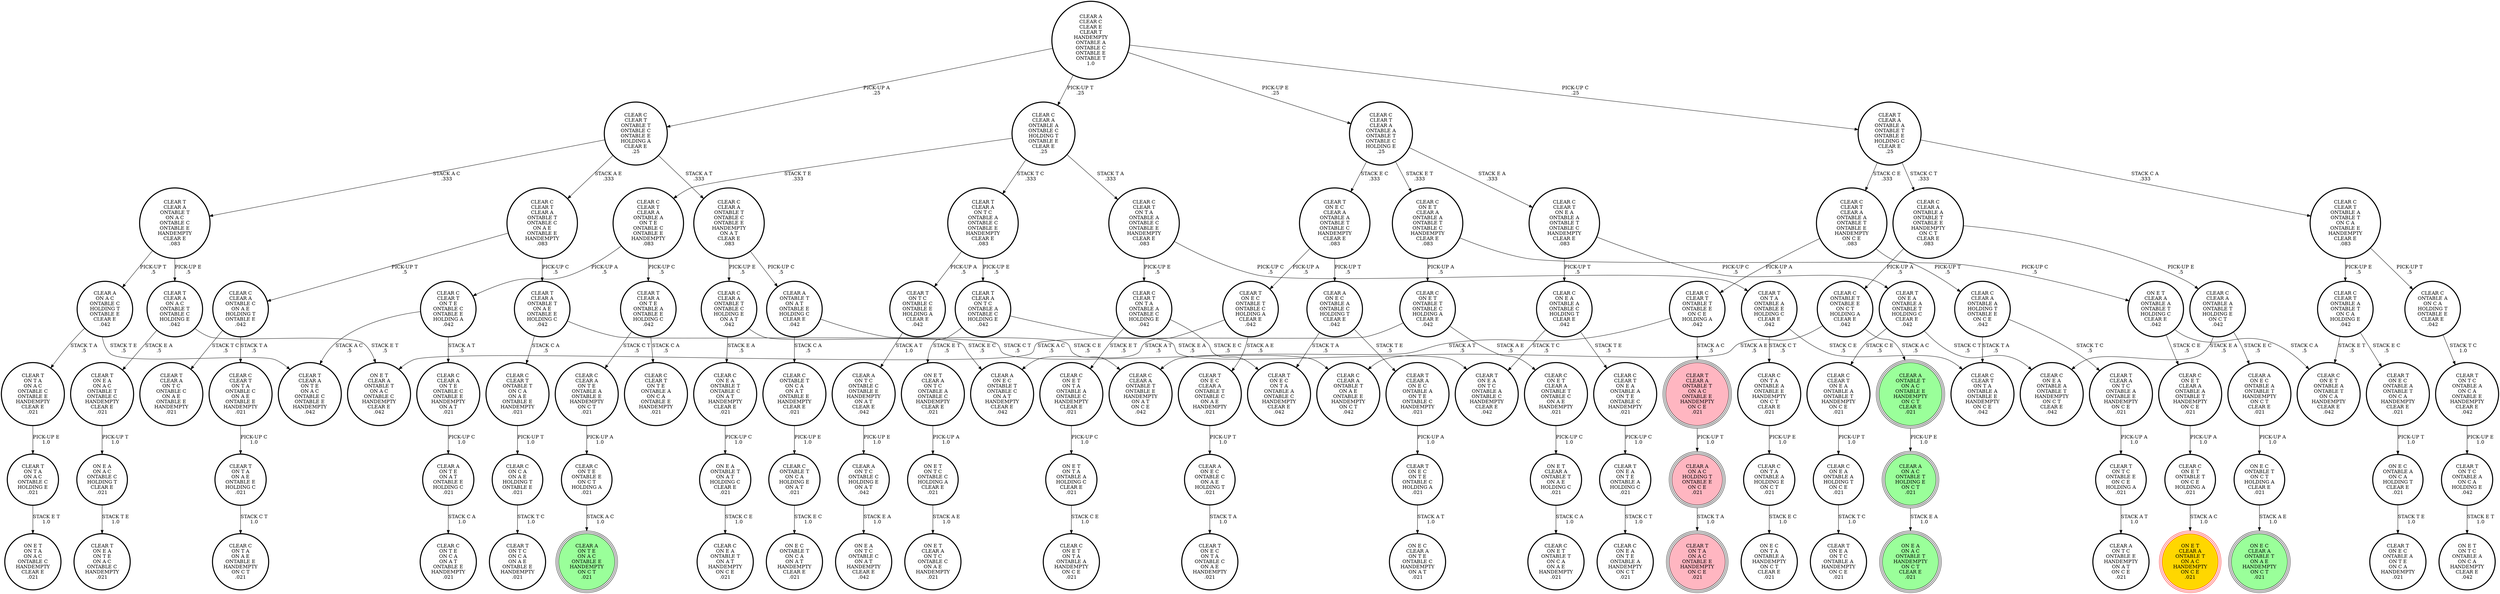 digraph {
"CLEAR C\nCLEAR A\nON T E\nONTABLE C\nONTABLE E\nHANDEMPTY\nON A T\n.021\n" -> "CLEAR A\nON T E\nON A T\nONTABLE E\nHOLDING C\n.021\n"[label="PICK-UP C\n1.0\n"];
"CLEAR C\nCLEAR A\nONTABLE A\nHOLDING T\nONTABLE E\nON C E\n.042\n" -> "CLEAR T\nCLEAR A\nON T C\nONTABLE A\nONTABLE E\nHANDEMPTY\nON C E\n.021\n"[label="STACK T C\n.5\n"];
"CLEAR C\nCLEAR A\nONTABLE A\nHOLDING T\nONTABLE E\nON C E\n.042\n" -> "CLEAR C\nCLEAR T\nON T A\nONTABLE A\nONTABLE E\nHANDEMPTY\nON C E\n.042\n"[label="STACK T A\n.5\n"];
"CLEAR T\nON E A\nON A C\nONTABLE T\nONTABLE C\nHANDEMPTY\nCLEAR E\n.021\n" -> "ON E A\nON A C\nONTABLE C\nHOLDING T\nCLEAR E\n.021\n"[label="PICK-UP T\n1.0\n"];
"CLEAR C\nON T A\nONTABLE A\nHOLDING E\nON C T\n.021\n" -> "ON E C\nON T A\nONTABLE A\nHANDEMPTY\nON C T\nCLEAR E\n.021\n"[label="STACK E C\n1.0\n"];
"CLEAR T\nON T C\nONTABLE E\nON C E\nHOLDING A\n.021\n" -> "CLEAR A\nON T C\nONTABLE E\nHANDEMPTY\nON A T\nON C E\n.021\n"[label="STACK A T\n1.0\n"];
"CLEAR C\nON E T\nCLEAR A\nONTABLE T\nONTABLE C\nON A E\nHANDEMPTY\n.021\n" -> "ON E T\nCLEAR A\nONTABLE T\nON A E\nHOLDING C\n.021\n"[label="PICK-UP C\n1.0\n"];
"CLEAR T\nON E C\nON T E\nONTABLE C\nHOLDING A\n.021\n" -> "ON E C\nCLEAR A\nON T E\nONTABLE C\nHANDEMPTY\nON A T\n.021\n"[label="STACK A T\n1.0\n"];
"CLEAR C\nCLEAR T\nONTABLE A\nONTABLE T\nON C A\nONTABLE E\nHANDEMPTY\nCLEAR E\n.083\n" -> "CLEAR C\nONTABLE A\nON C A\nHOLDING T\nONTABLE E\nCLEAR E\n.042\n"[label="PICK-UP T\n.5\n"];
"CLEAR C\nCLEAR T\nONTABLE A\nONTABLE T\nON C A\nONTABLE E\nHANDEMPTY\nCLEAR E\n.083\n" -> "CLEAR C\nCLEAR T\nONTABLE A\nONTABLE T\nON C A\nHOLDING E\n.042\n"[label="PICK-UP E\n.5\n"];
"CLEAR C\nCLEAR T\nONTABLE T\nONTABLE C\nONTABLE E\nHOLDING A\nCLEAR E\n.25\n" -> "CLEAR T\nCLEAR A\nONTABLE T\nON A C\nONTABLE C\nONTABLE E\nHANDEMPTY\nCLEAR E\n.083\n"[label="STACK A C\n.333\n"];
"CLEAR C\nCLEAR T\nONTABLE T\nONTABLE C\nONTABLE E\nHOLDING A\nCLEAR E\n.25\n" -> "CLEAR C\nCLEAR A\nONTABLE T\nONTABLE C\nONTABLE E\nHANDEMPTY\nON A T\nCLEAR E\n.083\n"[label="STACK A T\n.333\n"];
"CLEAR C\nCLEAR T\nONTABLE T\nONTABLE C\nONTABLE E\nHOLDING A\nCLEAR E\n.25\n" -> "CLEAR C\nCLEAR T\nCLEAR A\nONTABLE T\nONTABLE C\nON A E\nONTABLE E\nHANDEMPTY\n.083\n"[label="STACK A E\n.333\n"];
"CLEAR T\nON T A\nONTABLE A\nONTABLE E\nHOLDING C\nCLEAR E\n.042\n" -> "CLEAR C\nCLEAR T\nON T A\nONTABLE A\nONTABLE E\nHANDEMPTY\nON C E\n.042\n"[label="STACK C E\n.5\n"];
"CLEAR T\nON T A\nONTABLE A\nONTABLE E\nHOLDING C\nCLEAR E\n.042\n" -> "CLEAR C\nON T A\nONTABLE A\nONTABLE E\nHANDEMPTY\nON C T\nCLEAR E\n.021\n"[label="STACK C T\n.5\n"];
"CLEAR T\nON T C\nONTABLE A\nON C A\nONTABLE E\nHANDEMPTY\nCLEAR E\n.042\n" -> "CLEAR T\nON T C\nONTABLE A\nON C A\nHOLDING E\n.042\n"[label="PICK-UP E\n1.0\n"];
"CLEAR A\nON T C\nONTABLE C\nHOLDING E\nON A T\n.042\n" -> "ON E A\nON T C\nONTABLE C\nON A T\nHANDEMPTY\nCLEAR E\n.042\n"[label="STACK E A\n1.0\n"];
"CLEAR T\nCLEAR A\nON T C\nONTABLE A\nONTABLE E\nHANDEMPTY\nON C E\n.021\n" -> "CLEAR T\nON T C\nONTABLE E\nON C E\nHOLDING A\n.021\n"[label="PICK-UP A\n1.0\n"];
"CLEAR A\nON E C\nONTABLE C\nON A E\nHOLDING T\n.021\n" -> "CLEAR T\nON E C\nON T A\nONTABLE C\nON A E\nHANDEMPTY\n.021\n"[label="STACK T A\n1.0\n"];
"CLEAR T\nON T C\nONTABLE A\nON C A\nHOLDING E\n.042\n" -> "ON E T\nON T C\nONTABLE A\nON C A\nHANDEMPTY\nCLEAR E\n.042\n"[label="STACK E T\n1.0\n"];
"CLEAR T\nON E A\nON T E\nONTABLE A\nHOLDING C\n.021\n" -> "CLEAR C\nON E A\nON T E\nONTABLE A\nHANDEMPTY\nON C T\n.021\n"[label="STACK C T\n1.0\n"];
"CLEAR T\nCLEAR A\nONTABLE T\nON A C\nONTABLE E\nHANDEMPTY\nON C E\n.021\n" -> "CLEAR A\nON A C\nHOLDING T\nONTABLE E\nON C E\n.021\n"[label="PICK-UP T\n1.0\n"];
"CLEAR A\nCLEAR C\nCLEAR E\nCLEAR T\nHANDEMPTY\nONTABLE A\nONTABLE C\nONTABLE E\nONTABLE T\n1.0\n" -> "CLEAR C\nCLEAR A\nONTABLE A\nONTABLE C\nHOLDING T\nONTABLE E\nCLEAR E\n.25\n"[label="PICK-UP T\n.25\n"];
"CLEAR A\nCLEAR C\nCLEAR E\nCLEAR T\nHANDEMPTY\nONTABLE A\nONTABLE C\nONTABLE E\nONTABLE T\n1.0\n" -> "CLEAR T\nCLEAR A\nONTABLE A\nONTABLE T\nONTABLE E\nHOLDING C\nCLEAR E\n.25\n"[label="PICK-UP C\n.25\n"];
"CLEAR A\nCLEAR C\nCLEAR E\nCLEAR T\nHANDEMPTY\nONTABLE A\nONTABLE C\nONTABLE E\nONTABLE T\n1.0\n" -> "CLEAR C\nCLEAR T\nONTABLE T\nONTABLE C\nONTABLE E\nHOLDING A\nCLEAR E\n.25\n"[label="PICK-UP A\n.25\n"];
"CLEAR A\nCLEAR C\nCLEAR E\nCLEAR T\nHANDEMPTY\nONTABLE A\nONTABLE C\nONTABLE E\nONTABLE T\n1.0\n" -> "CLEAR C\nCLEAR T\nCLEAR A\nONTABLE A\nONTABLE T\nONTABLE C\nHOLDING E\n.25\n"[label="PICK-UP E\n.25\n"];
"CLEAR T\nON T A\nON A C\nONTABLE C\nONTABLE E\nHANDEMPTY\nCLEAR E\n.021\n" -> "CLEAR T\nON T A\nON A C\nONTABLE C\nHOLDING E\n.021\n"[label="PICK-UP E\n1.0\n"];
"CLEAR C\nONTABLE A\nON C A\nHOLDING T\nONTABLE E\nCLEAR E\n.042\n" -> "CLEAR T\nON T C\nONTABLE A\nON C A\nONTABLE E\nHANDEMPTY\nCLEAR E\n.042\n"[label="STACK T C\n1.0\n"];
"CLEAR T\nCLEAR A\nONTABLE T\nON A C\nONTABLE C\nONTABLE E\nHANDEMPTY\nCLEAR E\n.083\n" -> "CLEAR A\nON A C\nONTABLE C\nHOLDING T\nONTABLE E\nCLEAR E\n.042\n"[label="PICK-UP T\n.5\n"];
"CLEAR T\nCLEAR A\nONTABLE T\nON A C\nONTABLE C\nONTABLE E\nHANDEMPTY\nCLEAR E\n.083\n" -> "CLEAR T\nCLEAR A\nON A C\nONTABLE T\nONTABLE C\nHOLDING E\n.042\n"[label="PICK-UP E\n.5\n"];
"ON E T\nCLEAR A\nON T C\nONTABLE A\nONTABLE C\nHANDEMPTY\nCLEAR E\n.021\n" -> "ON E T\nON T C\nONTABLE C\nHOLDING A\nCLEAR E\n.021\n"[label="PICK-UP A\n1.0\n"];
"CLEAR C\nON E A\nONTABLE A\nONTABLE C\nHOLDING T\nCLEAR E\n.042\n" -> "CLEAR T\nON E A\nON T C\nONTABLE A\nONTABLE C\nHANDEMPTY\nCLEAR E\n.042\n"[label="STACK T C\n.5\n"];
"CLEAR C\nON E A\nONTABLE A\nONTABLE C\nHOLDING T\nCLEAR E\n.042\n" -> "CLEAR C\nCLEAR T\nON E A\nONTABLE A\nON T E\nONTABLE C\nHANDEMPTY\n.021\n"[label="STACK T E\n.5\n"];
"CLEAR T\nCLEAR A\nON T C\nONTABLE A\nONTABLE C\nONTABLE E\nHANDEMPTY\nCLEAR E\n.083\n" -> "CLEAR T\nON T C\nONTABLE C\nONTABLE E\nHOLDING A\nCLEAR E\n.042\n"[label="PICK-UP A\n.5\n"];
"CLEAR T\nCLEAR A\nON T C\nONTABLE A\nONTABLE C\nONTABLE E\nHANDEMPTY\nCLEAR E\n.083\n" -> "CLEAR T\nCLEAR A\nON T C\nONTABLE A\nONTABLE C\nHOLDING E\n.042\n"[label="PICK-UP E\n.5\n"];
"CLEAR A\nONTABLE T\nON A C\nONTABLE E\nHANDEMPTY\nON C T\nCLEAR E\n.021\n" -> "CLEAR A\nON A C\nONTABLE T\nHOLDING E\nON C T\n.021\n"[label="PICK-UP E\n1.0\n"];
"CLEAR T\nON T A\nON A E\nONTABLE E\nHOLDING C\n.021\n" -> "CLEAR C\nON T A\nON A E\nONTABLE E\nHANDEMPTY\nON C T\n.021\n"[label="STACK C T\n1.0\n"];
"CLEAR T\nON T A\nON A C\nONTABLE C\nHOLDING E\n.021\n" -> "ON E T\nON T A\nON A C\nONTABLE C\nHANDEMPTY\nCLEAR E\n.021\n"[label="STACK E T\n1.0\n"];
"CLEAR T\nON E C\nONTABLE T\nONTABLE C\nHOLDING A\nCLEAR E\n.042\n" -> "CLEAR A\nON E C\nONTABLE T\nONTABLE C\nON A T\nHANDEMPTY\nCLEAR E\n.042\n"[label="STACK A T\n.5\n"];
"CLEAR T\nON E C\nONTABLE T\nONTABLE C\nHOLDING A\nCLEAR E\n.042\n" -> "CLEAR T\nON E C\nCLEAR A\nONTABLE T\nONTABLE C\nON A E\nHANDEMPTY\n.021\n"[label="STACK A E\n.5\n"];
"CLEAR T\nCLEAR A\nON T C\nONTABLE A\nONTABLE C\nHOLDING E\n.042\n" -> "ON E T\nCLEAR A\nON T C\nONTABLE A\nONTABLE C\nHANDEMPTY\nCLEAR E\n.021\n"[label="STACK E T\n.5\n"];
"CLEAR T\nCLEAR A\nON T C\nONTABLE A\nONTABLE C\nHOLDING E\n.042\n" -> "CLEAR T\nON E A\nON T C\nONTABLE A\nONTABLE C\nHANDEMPTY\nCLEAR E\n.042\n"[label="STACK E A\n.5\n"];
"CLEAR C\nON E T\nONTABLE T\nONTABLE C\nHOLDING A\nCLEAR E\n.042\n" -> "ON E T\nCLEAR A\nONTABLE T\nON A C\nONTABLE C\nHANDEMPTY\nCLEAR E\n.042\n"[label="STACK A C\n.5\n"];
"CLEAR C\nON E T\nONTABLE T\nONTABLE C\nHOLDING A\nCLEAR E\n.042\n" -> "CLEAR C\nON E T\nCLEAR A\nONTABLE T\nONTABLE C\nON A E\nHANDEMPTY\n.021\n"[label="STACK A E\n.5\n"];
"CLEAR A\nON T C\nONTABLE C\nONTABLE E\nHANDEMPTY\nON A T\nCLEAR E\n.042\n" -> "CLEAR A\nON T C\nONTABLE C\nHOLDING E\nON A T\n.042\n"[label="PICK-UP E\n1.0\n"];
"CLEAR C\nCLEAR T\nONTABLE T\nONTABLE E\nON C E\nHOLDING A\n.042\n" -> "CLEAR C\nCLEAR A\nONTABLE T\nONTABLE E\nHANDEMPTY\nON A T\nON C E\n.042\n"[label="STACK A T\n.5\n"];
"CLEAR C\nCLEAR T\nONTABLE T\nONTABLE E\nON C E\nHOLDING A\n.042\n" -> "CLEAR T\nCLEAR A\nONTABLE T\nON A C\nONTABLE E\nHANDEMPTY\nON C E\n.021\n"[label="STACK A C\n.5\n"];
"CLEAR A\nON A C\nONTABLE C\nHOLDING T\nONTABLE E\nCLEAR E\n.042\n" -> "CLEAR T\nON T A\nON A C\nONTABLE C\nONTABLE E\nHANDEMPTY\nCLEAR E\n.021\n"[label="STACK T A\n.5\n"];
"CLEAR A\nON A C\nONTABLE C\nHOLDING T\nONTABLE E\nCLEAR E\n.042\n" -> "CLEAR T\nCLEAR A\nON T E\nON A C\nONTABLE C\nONTABLE E\nHANDEMPTY\n.042\n"[label="STACK T E\n.5\n"];
"CLEAR C\nCLEAR T\nON T A\nONTABLE A\nONTABLE C\nONTABLE E\nHANDEMPTY\nCLEAR E\n.083\n" -> "CLEAR T\nON T A\nONTABLE A\nONTABLE E\nHOLDING C\nCLEAR E\n.042\n"[label="PICK-UP C\n.5\n"];
"CLEAR C\nCLEAR T\nON T A\nONTABLE A\nONTABLE C\nONTABLE E\nHANDEMPTY\nCLEAR E\n.083\n" -> "CLEAR C\nCLEAR T\nON T A\nONTABLE A\nONTABLE C\nHOLDING E\n.042\n"[label="PICK-UP E\n.5\n"];
"CLEAR C\nCLEAR A\nONTABLE A\nONTABLE T\nONTABLE E\nHANDEMPTY\nON C T\nCLEAR E\n.083\n" -> "CLEAR C\nONTABLE T\nONTABLE E\nON C T\nHOLDING A\nCLEAR E\n.042\n"[label="PICK-UP A\n.5\n"];
"CLEAR C\nCLEAR A\nONTABLE A\nONTABLE T\nONTABLE E\nHANDEMPTY\nON C T\nCLEAR E\n.083\n" -> "CLEAR C\nCLEAR A\nONTABLE A\nONTABLE T\nHOLDING E\nON C T\n.042\n"[label="PICK-UP E\n.5\n"];
"CLEAR T\nON E C\nCLEAR A\nONTABLE T\nONTABLE C\nON A E\nHANDEMPTY\n.021\n" -> "CLEAR A\nON E C\nONTABLE C\nON A E\nHOLDING T\n.021\n"[label="PICK-UP T\n1.0\n"];
"CLEAR T\nON E C\nCLEAR A\nONTABLE A\nONTABLE T\nONTABLE C\nHANDEMPTY\nCLEAR E\n.083\n" -> "CLEAR T\nON E C\nONTABLE T\nONTABLE C\nHOLDING A\nCLEAR E\n.042\n"[label="PICK-UP A\n.5\n"];
"CLEAR T\nON E C\nCLEAR A\nONTABLE A\nONTABLE T\nONTABLE C\nHANDEMPTY\nCLEAR E\n.083\n" -> "CLEAR A\nON E C\nONTABLE A\nONTABLE C\nHOLDING T\nCLEAR E\n.042\n"[label="PICK-UP T\n.5\n"];
"CLEAR C\nCLEAR T\nCLEAR A\nONTABLE T\nONTABLE C\nON A E\nONTABLE E\nHANDEMPTY\n.083\n" -> "CLEAR T\nCLEAR A\nONTABLE T\nON A E\nONTABLE E\nHOLDING C\n.042\n"[label="PICK-UP C\n.5\n"];
"CLEAR C\nCLEAR T\nCLEAR A\nONTABLE T\nONTABLE C\nON A E\nONTABLE E\nHANDEMPTY\n.083\n" -> "CLEAR C\nCLEAR A\nONTABLE C\nON A E\nHOLDING T\nONTABLE E\n.042\n"[label="PICK-UP T\n.5\n"];
"CLEAR A\nON T E\nON A T\nONTABLE E\nHOLDING C\n.021\n" -> "CLEAR C\nON T E\nON C A\nON A T\nONTABLE E\nHANDEMPTY\n.021\n"[label="STACK C A\n1.0\n"];
"CLEAR C\nCLEAR A\nONTABLE A\nONTABLE T\nHOLDING E\nON C T\n.042\n" -> "CLEAR A\nON E C\nONTABLE A\nONTABLE T\nHANDEMPTY\nON C T\nCLEAR E\n.021\n"[label="STACK E C\n.5\n"];
"CLEAR C\nCLEAR A\nONTABLE A\nONTABLE T\nHOLDING E\nON C T\n.042\n" -> "CLEAR C\nON E A\nONTABLE A\nONTABLE T\nHANDEMPTY\nON C T\nCLEAR E\n.042\n"[label="STACK E A\n.5\n"];
"CLEAR C\nON E T\nONTABLE T\nON C E\nHOLDING A\n.021\n" -> "ON E T\nCLEAR A\nONTABLE T\nON A C\nHANDEMPTY\nON C E\n.021\n"[label="STACK A C\n1.0\n"];
"CLEAR T\nCLEAR A\nON E C\nONTABLE A\nON T E\nONTABLE C\nHANDEMPTY\n.021\n" -> "CLEAR T\nON E C\nON T E\nONTABLE C\nHOLDING A\n.021\n"[label="PICK-UP A\n1.0\n"];
"CLEAR C\nON E A\nONTABLE A\nHOLDING T\nON C E\n.021\n" -> "CLEAR T\nON E A\nON T C\nONTABLE A\nHANDEMPTY\nON C E\n.021\n"[label="STACK T C\n1.0\n"];
"CLEAR C\nONTABLE T\nONTABLE E\nON C T\nHOLDING A\nCLEAR E\n.042\n" -> "CLEAR C\nCLEAR A\nONTABLE T\nON A E\nONTABLE E\nHANDEMPTY\nON C T\n.042\n"[label="STACK A E\n.5\n"];
"CLEAR C\nONTABLE T\nONTABLE E\nON C T\nHOLDING A\nCLEAR E\n.042\n" -> "CLEAR A\nONTABLE T\nON A C\nONTABLE E\nHANDEMPTY\nON C T\nCLEAR E\n.021\n"[label="STACK A C\n.5\n"];
"CLEAR C\nONTABLE T\nON C A\nHOLDING E\nON A T\n.021\n" -> "ON E C\nONTABLE T\nON C A\nON A T\nHANDEMPTY\nCLEAR E\n.021\n"[label="STACK E C\n1.0\n"];
"ON E T\nCLEAR A\nONTABLE T\nON A E\nHOLDING C\n.021\n" -> "CLEAR C\nON E T\nONTABLE T\nON C A\nON A E\nHANDEMPTY\n.021\n"[label="STACK C A\n1.0\n"];
"ON E A\nON A C\nONTABLE C\nHOLDING T\nCLEAR E\n.021\n" -> "CLEAR T\nON E A\nON T E\nON A C\nONTABLE C\nHANDEMPTY\n.021\n"[label="STACK T E\n1.0\n"];
"CLEAR A\nON E C\nONTABLE A\nONTABLE T\nHANDEMPTY\nON C T\nCLEAR E\n.021\n" -> "ON E C\nONTABLE T\nON C T\nHOLDING A\nCLEAR E\n.021\n"[label="PICK-UP A\n1.0\n"];
"CLEAR C\nCLEAR A\nONTABLE C\nON A E\nHOLDING T\nONTABLE E\n.042\n" -> "CLEAR T\nCLEAR A\nON T C\nONTABLE C\nON A E\nONTABLE E\nHANDEMPTY\n.021\n"[label="STACK T C\n.5\n"];
"CLEAR C\nCLEAR A\nONTABLE C\nON A E\nHOLDING T\nONTABLE E\n.042\n" -> "CLEAR C\nCLEAR T\nON T A\nONTABLE C\nON A E\nONTABLE E\nHANDEMPTY\n.021\n"[label="STACK T A\n.5\n"];
"ON E T\nCLEAR A\nONTABLE A\nONTABLE T\nHOLDING C\nCLEAR E\n.042\n" -> "CLEAR C\nON E T\nONTABLE A\nONTABLE T\nON C A\nHANDEMPTY\nCLEAR E\n.042\n"[label="STACK C A\n.5\n"];
"ON E T\nCLEAR A\nONTABLE A\nONTABLE T\nHOLDING C\nCLEAR E\n.042\n" -> "CLEAR C\nON E T\nCLEAR A\nONTABLE A\nONTABLE T\nHANDEMPTY\nON C E\n.021\n"[label="STACK C E\n.5\n"];
"CLEAR C\nCLEAR A\nONTABLE A\nONTABLE C\nHOLDING T\nONTABLE E\nCLEAR E\n.25\n" -> "CLEAR C\nCLEAR T\nCLEAR A\nONTABLE A\nON T E\nONTABLE C\nONTABLE E\nHANDEMPTY\n.083\n"[label="STACK T E\n.333\n"];
"CLEAR C\nCLEAR A\nONTABLE A\nONTABLE C\nHOLDING T\nONTABLE E\nCLEAR E\n.25\n" -> "CLEAR T\nCLEAR A\nON T C\nONTABLE A\nONTABLE C\nONTABLE E\nHANDEMPTY\nCLEAR E\n.083\n"[label="STACK T C\n.333\n"];
"CLEAR C\nCLEAR A\nONTABLE A\nONTABLE C\nHOLDING T\nONTABLE E\nCLEAR E\n.25\n" -> "CLEAR C\nCLEAR T\nON T A\nONTABLE A\nONTABLE C\nONTABLE E\nHANDEMPTY\nCLEAR E\n.083\n"[label="STACK T A\n.333\n"];
"CLEAR C\nON E T\nCLEAR A\nONTABLE A\nONTABLE T\nONTABLE C\nHANDEMPTY\nCLEAR E\n.083\n" -> "CLEAR C\nON E T\nONTABLE T\nONTABLE C\nHOLDING A\nCLEAR E\n.042\n"[label="PICK-UP A\n.5\n"];
"CLEAR C\nON E T\nCLEAR A\nONTABLE A\nONTABLE T\nONTABLE C\nHANDEMPTY\nCLEAR E\n.083\n" -> "ON E T\nCLEAR A\nONTABLE A\nONTABLE T\nHOLDING C\nCLEAR E\n.042\n"[label="PICK-UP C\n.5\n"];
"CLEAR T\nCLEAR A\nON A C\nONTABLE T\nONTABLE C\nHOLDING E\n.042\n" -> "ON E T\nCLEAR A\nONTABLE T\nON A C\nONTABLE C\nHANDEMPTY\nCLEAR E\n.042\n"[label="STACK E T\n.5\n"];
"CLEAR T\nCLEAR A\nON A C\nONTABLE T\nONTABLE C\nHOLDING E\n.042\n" -> "CLEAR T\nON E A\nON A C\nONTABLE T\nONTABLE C\nHANDEMPTY\nCLEAR E\n.021\n"[label="STACK E A\n.5\n"];
"CLEAR C\nCLEAR T\nCLEAR A\nONTABLE A\nONTABLE T\nONTABLE C\nHOLDING E\n.25\n" -> "CLEAR T\nON E C\nCLEAR A\nONTABLE A\nONTABLE T\nONTABLE C\nHANDEMPTY\nCLEAR E\n.083\n"[label="STACK E C\n.333\n"];
"CLEAR C\nCLEAR T\nCLEAR A\nONTABLE A\nONTABLE T\nONTABLE C\nHOLDING E\n.25\n" -> "CLEAR C\nON E T\nCLEAR A\nONTABLE A\nONTABLE T\nONTABLE C\nHANDEMPTY\nCLEAR E\n.083\n"[label="STACK E T\n.333\n"];
"CLEAR C\nCLEAR T\nCLEAR A\nONTABLE A\nONTABLE T\nONTABLE C\nHOLDING E\n.25\n" -> "CLEAR C\nCLEAR T\nON E A\nONTABLE A\nONTABLE T\nONTABLE C\nHANDEMPTY\nCLEAR E\n.083\n"[label="STACK E A\n.333\n"];
"ON E C\nONTABLE A\nON C A\nHOLDING T\nCLEAR E\n.021\n" -> "CLEAR T\nON E C\nONTABLE A\nON T E\nON C A\nHANDEMPTY\n.021\n"[label="STACK T E\n1.0\n"];
"CLEAR C\nCLEAR T\nCLEAR A\nONTABLE A\nON T E\nONTABLE C\nONTABLE E\nHANDEMPTY\n.083\n" -> "CLEAR C\nCLEAR T\nON T E\nONTABLE C\nONTABLE E\nHOLDING A\n.042\n"[label="PICK-UP A\n.5\n"];
"CLEAR C\nCLEAR T\nCLEAR A\nONTABLE A\nON T E\nONTABLE C\nONTABLE E\nHANDEMPTY\n.083\n" -> "CLEAR T\nCLEAR A\nON T E\nONTABLE A\nONTABLE E\nHOLDING C\n.042\n"[label="PICK-UP C\n.5\n"];
"CLEAR C\nON E T\nCLEAR A\nONTABLE A\nONTABLE T\nHANDEMPTY\nON C E\n.021\n" -> "CLEAR C\nON E T\nONTABLE T\nON C E\nHOLDING A\n.021\n"[label="PICK-UP A\n1.0\n"];
"ON E T\nON T A\nONTABLE A\nHOLDING C\nCLEAR E\n.021\n" -> "CLEAR C\nON E T\nON T A\nONTABLE A\nHANDEMPTY\nON C E\n.021\n"[label="STACK C E\n1.0\n"];
"CLEAR A\nON A C\nHOLDING T\nONTABLE E\nON C E\n.021\n" -> "CLEAR T\nON T A\nON A C\nONTABLE E\nHANDEMPTY\nON C E\n.021\n"[label="STACK T A\n1.0\n"];
"CLEAR C\nCLEAR A\nONTABLE T\nONTABLE C\nONTABLE E\nHANDEMPTY\nON A T\nCLEAR E\n.083\n" -> "CLEAR C\nCLEAR A\nONTABLE T\nONTABLE C\nHOLDING E\nON A T\n.042\n"[label="PICK-UP E\n.5\n"];
"CLEAR C\nCLEAR A\nONTABLE T\nONTABLE C\nONTABLE E\nHANDEMPTY\nON A T\nCLEAR E\n.083\n" -> "CLEAR A\nONTABLE T\nON A T\nONTABLE E\nHOLDING C\nCLEAR E\n.042\n"[label="PICK-UP C\n.5\n"];
"CLEAR C\nCLEAR T\nCLEAR A\nONTABLE A\nONTABLE T\nONTABLE E\nHANDEMPTY\nON C E\n.083\n" -> "CLEAR C\nCLEAR A\nONTABLE A\nHOLDING T\nONTABLE E\nON C E\n.042\n"[label="PICK-UP T\n.5\n"];
"CLEAR C\nCLEAR T\nCLEAR A\nONTABLE A\nONTABLE T\nONTABLE E\nHANDEMPTY\nON C E\n.083\n" -> "CLEAR C\nCLEAR T\nONTABLE T\nONTABLE E\nON C E\nHOLDING A\n.042\n"[label="PICK-UP A\n.5\n"];
"CLEAR C\nON T A\nONTABLE A\nONTABLE E\nHANDEMPTY\nON C T\nCLEAR E\n.021\n" -> "CLEAR C\nON T A\nONTABLE A\nHOLDING E\nON C T\n.021\n"[label="PICK-UP E\n1.0\n"];
"CLEAR C\nON T E\nONTABLE E\nON C T\nHOLDING A\n.021\n" -> "CLEAR A\nON T E\nON A C\nONTABLE E\nHANDEMPTY\nON C T\n.021\n"[label="STACK A C\n1.0\n"];
"CLEAR T\nCLEAR A\nON T E\nONTABLE A\nONTABLE E\nHOLDING C\n.042\n" -> "CLEAR C\nCLEAR T\nON T E\nONTABLE A\nON C A\nONTABLE E\nHANDEMPTY\n.021\n"[label="STACK C A\n.5\n"];
"CLEAR T\nCLEAR A\nON T E\nONTABLE A\nONTABLE E\nHOLDING C\n.042\n" -> "CLEAR C\nCLEAR A\nON T E\nONTABLE A\nONTABLE E\nHANDEMPTY\nON C T\n.021\n"[label="STACK C T\n.5\n"];
"ON E T\nON T C\nONTABLE C\nHOLDING A\nCLEAR E\n.021\n" -> "ON E T\nCLEAR A\nON T C\nONTABLE C\nON A E\nHANDEMPTY\n.021\n"[label="STACK A E\n1.0\n"];
"CLEAR A\nONTABLE T\nON A T\nONTABLE E\nHOLDING C\nCLEAR E\n.042\n" -> "CLEAR C\nCLEAR A\nONTABLE T\nONTABLE E\nHANDEMPTY\nON A T\nON C E\n.042\n"[label="STACK C E\n.5\n"];
"CLEAR A\nONTABLE T\nON A T\nONTABLE E\nHOLDING C\nCLEAR E\n.042\n" -> "CLEAR C\nONTABLE T\nON C A\nON A T\nONTABLE E\nHANDEMPTY\nCLEAR E\n.021\n"[label="STACK C A\n.5\n"];
"CLEAR T\nCLEAR A\nONTABLE T\nON A E\nONTABLE E\nHOLDING C\n.042\n" -> "CLEAR C\nCLEAR A\nONTABLE T\nON A E\nONTABLE E\nHANDEMPTY\nON C T\n.042\n"[label="STACK C T\n.5\n"];
"CLEAR T\nCLEAR A\nONTABLE T\nON A E\nONTABLE E\nHOLDING C\n.042\n" -> "CLEAR C\nCLEAR T\nONTABLE T\nON C A\nON A E\nONTABLE E\nHANDEMPTY\n.021\n"[label="STACK C A\n.5\n"];
"CLEAR C\nCLEAR T\nON T A\nONTABLE C\nON A E\nONTABLE E\nHANDEMPTY\n.021\n" -> "CLEAR T\nON T A\nON A E\nONTABLE E\nHOLDING C\n.021\n"[label="PICK-UP C\n1.0\n"];
"CLEAR C\nCLEAR T\nON E A\nONTABLE A\nONTABLE T\nONTABLE C\nHANDEMPTY\nCLEAR E\n.083\n" -> "CLEAR T\nON E A\nONTABLE A\nONTABLE T\nHOLDING C\nCLEAR E\n.042\n"[label="PICK-UP C\n.5\n"];
"CLEAR C\nCLEAR T\nON E A\nONTABLE A\nONTABLE T\nONTABLE C\nHANDEMPTY\nCLEAR E\n.083\n" -> "CLEAR C\nON E A\nONTABLE A\nONTABLE C\nHOLDING T\nCLEAR E\n.042\n"[label="PICK-UP T\n.5\n"];
"CLEAR C\nCLEAR T\nON T E\nONTABLE C\nONTABLE E\nHOLDING A\n.042\n" -> "CLEAR T\nCLEAR A\nON T E\nON A C\nONTABLE C\nONTABLE E\nHANDEMPTY\n.042\n"[label="STACK A C\n.5\n"];
"CLEAR C\nCLEAR T\nON T E\nONTABLE C\nONTABLE E\nHOLDING A\n.042\n" -> "CLEAR C\nCLEAR A\nON T E\nONTABLE C\nONTABLE E\nHANDEMPTY\nON A T\n.021\n"[label="STACK A T\n.5\n"];
"CLEAR C\nCLEAR T\nON E A\nONTABLE A\nONTABLE T\nHANDEMPTY\nON C E\n.021\n" -> "CLEAR C\nON E A\nONTABLE A\nHOLDING T\nON C E\n.021\n"[label="PICK-UP T\n1.0\n"];
"CLEAR T\nON T C\nONTABLE C\nONTABLE E\nHOLDING A\nCLEAR E\n.042\n" -> "CLEAR A\nON T C\nONTABLE C\nONTABLE E\nHANDEMPTY\nON A T\nCLEAR E\n.042\n"[label="STACK A T\n1.0\n"];
"CLEAR C\nON E A\nONTABLE T\nONTABLE C\nON A T\nHANDEMPTY\nCLEAR E\n.021\n" -> "ON E A\nONTABLE T\nON A T\nHOLDING C\nCLEAR E\n.021\n"[label="PICK-UP C\n1.0\n"];
"ON E C\nONTABLE T\nON C T\nHOLDING A\nCLEAR E\n.021\n" -> "ON E C\nCLEAR A\nONTABLE T\nON A E\nHANDEMPTY\nON C T\n.021\n"[label="STACK A E\n1.0\n"];
"CLEAR C\nCLEAR T\nON E A\nONTABLE A\nON T E\nONTABLE C\nHANDEMPTY\n.021\n" -> "CLEAR T\nON E A\nON T E\nONTABLE A\nHOLDING C\n.021\n"[label="PICK-UP C\n1.0\n"];
"CLEAR C\nCLEAR T\nON T A\nONTABLE A\nONTABLE C\nHOLDING E\n.042\n" -> "CLEAR C\nON E T\nON T A\nONTABLE A\nONTABLE C\nHANDEMPTY\nCLEAR E\n.021\n"[label="STACK E T\n.5\n"];
"CLEAR C\nCLEAR T\nON T A\nONTABLE A\nONTABLE C\nHOLDING E\n.042\n" -> "CLEAR T\nON E C\nON T A\nONTABLE A\nONTABLE C\nHANDEMPTY\nCLEAR E\n.042\n"[label="STACK E C\n.5\n"];
"CLEAR T\nON E A\nONTABLE A\nONTABLE T\nHOLDING C\nCLEAR E\n.042\n" -> "CLEAR C\nON E A\nONTABLE A\nONTABLE T\nHANDEMPTY\nON C T\nCLEAR E\n.042\n"[label="STACK C T\n.5\n"];
"CLEAR T\nON E A\nONTABLE A\nONTABLE T\nHOLDING C\nCLEAR E\n.042\n" -> "CLEAR C\nCLEAR T\nON E A\nONTABLE A\nONTABLE T\nHANDEMPTY\nON C E\n.021\n"[label="STACK C E\n.5\n"];
"CLEAR C\nCLEAR A\nON T E\nONTABLE A\nONTABLE E\nHANDEMPTY\nON C T\n.021\n" -> "CLEAR C\nON T E\nONTABLE E\nON C T\nHOLDING A\n.021\n"[label="PICK-UP A\n1.0\n"];
"CLEAR C\nCLEAR A\nONTABLE T\nONTABLE C\nHOLDING E\nON A T\n.042\n" -> "CLEAR A\nON E C\nONTABLE T\nONTABLE C\nON A T\nHANDEMPTY\nCLEAR E\n.042\n"[label="STACK E C\n.5\n"];
"CLEAR C\nCLEAR A\nONTABLE T\nONTABLE C\nHOLDING E\nON A T\n.042\n" -> "CLEAR C\nON E A\nONTABLE T\nONTABLE C\nON A T\nHANDEMPTY\nCLEAR E\n.021\n"[label="STACK E A\n.5\n"];
"CLEAR A\nON E C\nONTABLE A\nONTABLE C\nHOLDING T\nCLEAR E\n.042\n" -> "CLEAR T\nON E C\nON T A\nONTABLE A\nONTABLE C\nHANDEMPTY\nCLEAR E\n.042\n"[label="STACK T A\n.5\n"];
"CLEAR A\nON E C\nONTABLE A\nONTABLE C\nHOLDING T\nCLEAR E\n.042\n" -> "CLEAR T\nCLEAR A\nON E C\nONTABLE A\nON T E\nONTABLE C\nHANDEMPTY\n.021\n"[label="STACK T E\n.5\n"];
"CLEAR C\nCLEAR T\nONTABLE A\nONTABLE T\nON C A\nHOLDING E\n.042\n" -> "CLEAR C\nON E T\nONTABLE A\nONTABLE T\nON C A\nHANDEMPTY\nCLEAR E\n.042\n"[label="STACK E T\n.5\n"];
"CLEAR C\nCLEAR T\nONTABLE A\nONTABLE T\nON C A\nHOLDING E\n.042\n" -> "CLEAR T\nON E C\nONTABLE A\nONTABLE T\nON C A\nHANDEMPTY\nCLEAR E\n.021\n"[label="STACK E C\n.5\n"];
"CLEAR T\nCLEAR A\nONTABLE A\nONTABLE T\nONTABLE E\nHOLDING C\nCLEAR E\n.25\n" -> "CLEAR C\nCLEAR A\nONTABLE A\nONTABLE T\nONTABLE E\nHANDEMPTY\nON C T\nCLEAR E\n.083\n"[label="STACK C T\n.333\n"];
"CLEAR T\nCLEAR A\nONTABLE A\nONTABLE T\nONTABLE E\nHOLDING C\nCLEAR E\n.25\n" -> "CLEAR C\nCLEAR T\nCLEAR A\nONTABLE A\nONTABLE T\nONTABLE E\nHANDEMPTY\nON C E\n.083\n"[label="STACK C E\n.333\n"];
"CLEAR T\nCLEAR A\nONTABLE A\nONTABLE T\nONTABLE E\nHOLDING C\nCLEAR E\n.25\n" -> "CLEAR C\nCLEAR T\nONTABLE A\nONTABLE T\nON C A\nONTABLE E\nHANDEMPTY\nCLEAR E\n.083\n"[label="STACK C A\n.333\n"];
"CLEAR A\nON A C\nONTABLE T\nHOLDING E\nON C T\n.021\n" -> "ON E A\nON A C\nONTABLE T\nHANDEMPTY\nON C T\nCLEAR E\n.021\n"[label="STACK E A\n1.0\n"];
"CLEAR C\nON C A\nON A E\nHOLDING T\nONTABLE E\n.021\n" -> "CLEAR T\nON T C\nON C A\nON A E\nONTABLE E\nHANDEMPTY\n.021\n"[label="STACK T C\n1.0\n"];
"CLEAR C\nONTABLE T\nON C A\nON A T\nONTABLE E\nHANDEMPTY\nCLEAR E\n.021\n" -> "CLEAR C\nONTABLE T\nON C A\nHOLDING E\nON A T\n.021\n"[label="PICK-UP E\n1.0\n"];
"CLEAR C\nCLEAR T\nONTABLE T\nON C A\nON A E\nONTABLE E\nHANDEMPTY\n.021\n" -> "CLEAR C\nON C A\nON A E\nHOLDING T\nONTABLE E\n.021\n"[label="PICK-UP T\n1.0\n"];
"CLEAR T\nON E C\nONTABLE A\nONTABLE T\nON C A\nHANDEMPTY\nCLEAR E\n.021\n" -> "ON E C\nONTABLE A\nON C A\nHOLDING T\nCLEAR E\n.021\n"[label="PICK-UP T\n1.0\n"];
"ON E A\nONTABLE T\nON A T\nHOLDING C\nCLEAR E\n.021\n" -> "CLEAR C\nON E A\nONTABLE T\nON A T\nHANDEMPTY\nON C E\n.021\n"[label="STACK C E\n1.0\n"];
"CLEAR C\nON E T\nON T A\nONTABLE A\nONTABLE C\nHANDEMPTY\nCLEAR E\n.021\n" -> "ON E T\nON T A\nONTABLE A\nHOLDING C\nCLEAR E\n.021\n"[label="PICK-UP C\n1.0\n"];
"CLEAR C\nON T E\nON C A\nON A T\nONTABLE E\nHANDEMPTY\n.021\n" [shape=circle, penwidth=3];
"CLEAR C\nON E T\nON T A\nONTABLE A\nHANDEMPTY\nON C E\n.021\n" [shape=circle, penwidth=3];
"ON E C\nCLEAR A\nON T E\nONTABLE C\nHANDEMPTY\nON A T\n.021\n" [shape=circle, penwidth=3];
"CLEAR T\nON E A\nON T C\nONTABLE A\nHANDEMPTY\nON C E\n.021\n" [shape=circle, penwidth=3];
"CLEAR A\nON T E\nON A C\nONTABLE E\nHANDEMPTY\nON C T\n.021\n" [shape=circle, style=filled, fillcolor=palegreen1, peripheries=3];
"CLEAR C\nON T A\nON A E\nONTABLE E\nHANDEMPTY\nON C T\n.021\n" [shape=circle, penwidth=3];
"CLEAR T\nON T C\nON C A\nON A E\nONTABLE E\nHANDEMPTY\n.021\n" [shape=circle, penwidth=3];
"CLEAR T\nON E C\nONTABLE A\nON T E\nON C A\nHANDEMPTY\n.021\n" [shape=circle, penwidth=3];
"CLEAR T\nON E C\nON T A\nONTABLE A\nONTABLE C\nHANDEMPTY\nCLEAR E\n.042\n" [shape=circle, penwidth=3];
"CLEAR T\nON E C\nON T A\nONTABLE C\nON A E\nHANDEMPTY\n.021\n" [shape=circle, penwidth=3];
"CLEAR C\nCLEAR T\nON T E\nONTABLE A\nON C A\nONTABLE E\nHANDEMPTY\n.021\n" [shape=circle, penwidth=3];
"CLEAR T\nCLEAR A\nON T C\nONTABLE C\nON A E\nONTABLE E\nHANDEMPTY\n.021\n" [shape=circle, penwidth=3];
"CLEAR C\nON E A\nONTABLE A\nONTABLE T\nHANDEMPTY\nON C T\nCLEAR E\n.042\n" [shape=circle, penwidth=3];
"CLEAR T\nCLEAR A\nON T E\nON A C\nONTABLE C\nONTABLE E\nHANDEMPTY\n.042\n" [shape=circle, penwidth=3];
"CLEAR T\nON T A\nON A C\nONTABLE E\nHANDEMPTY\nON C E\n.021\n" [shape=circle, style=filled, fillcolor=lightpink, peripheries=3];
"ON E T\nCLEAR A\nON T C\nONTABLE C\nON A E\nHANDEMPTY\n.021\n" [shape=circle, penwidth=3];
"ON E T\nON T C\nONTABLE A\nON C A\nHANDEMPTY\nCLEAR E\n.042\n" [shape=circle, penwidth=3];
"ON E C\nCLEAR A\nONTABLE T\nON A E\nHANDEMPTY\nON C T\n.021\n" [shape=circle, style=filled, fillcolor=palegreen1, peripheries=3];
"CLEAR C\nCLEAR A\nONTABLE T\nON A E\nONTABLE E\nHANDEMPTY\nON C T\n.042\n" [shape=circle, penwidth=3];
"CLEAR C\nON E T\nONTABLE A\nONTABLE T\nON C A\nHANDEMPTY\nCLEAR E\n.042\n" [shape=circle, penwidth=3];
"CLEAR A\nON T C\nONTABLE E\nHANDEMPTY\nON A T\nON C E\n.021\n" [shape=circle, penwidth=3];
"CLEAR A\nON E C\nONTABLE T\nONTABLE C\nON A T\nHANDEMPTY\nCLEAR E\n.042\n" [shape=circle, penwidth=3];
"CLEAR C\nON E A\nON T E\nONTABLE A\nHANDEMPTY\nON C T\n.021\n" [shape=circle, penwidth=3];
"CLEAR C\nON E A\nONTABLE T\nON A T\nHANDEMPTY\nON C E\n.021\n" [shape=circle, penwidth=3];
"CLEAR C\nON E T\nONTABLE T\nON C A\nON A E\nHANDEMPTY\n.021\n" [shape=circle, penwidth=3];
"ON E A\nON A C\nONTABLE T\nHANDEMPTY\nON C T\nCLEAR E\n.021\n" [shape=circle, style=filled, fillcolor=palegreen1, peripheries=3];
"ON E C\nONTABLE T\nON C A\nON A T\nHANDEMPTY\nCLEAR E\n.021\n" [shape=circle, penwidth=3];
"ON E T\nCLEAR A\nONTABLE T\nON A C\nONTABLE C\nHANDEMPTY\nCLEAR E\n.042\n" [shape=circle, penwidth=3];
"CLEAR T\nON E A\nON T E\nON A C\nONTABLE C\nHANDEMPTY\n.021\n" [shape=circle, penwidth=3];
"ON E T\nON T A\nON A C\nONTABLE C\nHANDEMPTY\nCLEAR E\n.021\n" [shape=circle, penwidth=3];
"CLEAR C\nCLEAR T\nON T A\nONTABLE A\nONTABLE E\nHANDEMPTY\nON C E\n.042\n" [shape=circle, penwidth=3];
"ON E A\nON T C\nONTABLE C\nON A T\nHANDEMPTY\nCLEAR E\n.042\n" [shape=circle, penwidth=3];
"ON E C\nON T A\nONTABLE A\nHANDEMPTY\nON C T\nCLEAR E\n.021\n" [shape=circle, penwidth=3];
"ON E T\nCLEAR A\nONTABLE T\nON A C\nHANDEMPTY\nON C E\n.021\n" [shape=circle, style=filled color=red, fillcolor=gold, peripheries=3];
"CLEAR C\nCLEAR A\nONTABLE T\nONTABLE E\nHANDEMPTY\nON A T\nON C E\n.042\n" [shape=circle, penwidth=3];
"CLEAR T\nON E A\nON T C\nONTABLE A\nONTABLE C\nHANDEMPTY\nCLEAR E\n.042\n" [shape=circle, penwidth=3];
"CLEAR T\nCLEAR A\nONTABLE T\nON A C\nONTABLE C\nONTABLE E\nHANDEMPTY\nCLEAR E\n.083\n" [shape=circle, penwidth=3];
"CLEAR C\nON T E\nON C A\nON A T\nONTABLE E\nHANDEMPTY\n.021\n" [shape=circle, penwidth=3];
"CLEAR C\nCLEAR A\nONTABLE A\nONTABLE T\nONTABLE E\nHANDEMPTY\nON C T\nCLEAR E\n.083\n" [shape=circle, penwidth=3];
"CLEAR T\nCLEAR A\nON T C\nONTABLE A\nONTABLE C\nHOLDING E\n.042\n" [shape=circle, penwidth=3];
"CLEAR C\nON E T\nON T A\nONTABLE A\nHANDEMPTY\nON C E\n.021\n" [shape=circle, penwidth=3];
"CLEAR C\nON E T\nCLEAR A\nONTABLE A\nONTABLE T\nONTABLE C\nHANDEMPTY\nCLEAR E\n.083\n" [shape=circle, penwidth=3];
"CLEAR C\nCLEAR A\nONTABLE A\nONTABLE T\nHOLDING E\nON C T\n.042\n" [shape=circle, penwidth=3];
"CLEAR T\nCLEAR A\nON A C\nONTABLE T\nONTABLE C\nHOLDING E\n.042\n" [shape=circle, penwidth=3];
"ON E C\nCLEAR A\nON T E\nONTABLE C\nHANDEMPTY\nON A T\n.021\n" [shape=circle, penwidth=3];
"CLEAR C\nCLEAR A\nONTABLE T\nONTABLE C\nONTABLE E\nHANDEMPTY\nON A T\nCLEAR E\n.083\n" [shape=circle, penwidth=3];
"CLEAR T\nCLEAR A\nONTABLE A\nONTABLE T\nONTABLE E\nHOLDING C\nCLEAR E\n.25\n" [shape=circle, penwidth=3];
"CLEAR C\nON E T\nCLEAR A\nONTABLE T\nONTABLE C\nON A E\nHANDEMPTY\n.021\n" [shape=circle, penwidth=3];
"CLEAR T\nON E A\nONTABLE A\nONTABLE T\nHOLDING C\nCLEAR E\n.042\n" [shape=circle, penwidth=3];
"CLEAR A\nCLEAR C\nCLEAR E\nCLEAR T\nHANDEMPTY\nONTABLE A\nONTABLE C\nONTABLE E\nONTABLE T\n1.0\n" [shape=circle, penwidth=3];
"CLEAR C\nON E T\nONTABLE T\nON C E\nHOLDING A\n.021\n" [shape=circle, penwidth=3];
"CLEAR T\nON E A\nON T C\nONTABLE A\nHANDEMPTY\nON C E\n.021\n" [shape=circle, penwidth=3];
"CLEAR C\nCLEAR T\nON T A\nONTABLE A\nONTABLE C\nONTABLE E\nHANDEMPTY\nCLEAR E\n.083\n" [shape=circle, penwidth=3];
"CLEAR T\nON E C\nCLEAR A\nONTABLE A\nONTABLE T\nONTABLE C\nHANDEMPTY\nCLEAR E\n.083\n" [shape=circle, penwidth=3];
"CLEAR A\nON T E\nON A C\nONTABLE E\nHANDEMPTY\nON C T\n.021\n" [shape=circle, style=filled, fillcolor=palegreen1, peripheries=3];
"ON E C\nONTABLE T\nON C T\nHOLDING A\nCLEAR E\n.021\n" [shape=circle, penwidth=3];
"CLEAR C\nON T A\nON A E\nONTABLE E\nHANDEMPTY\nON C T\n.021\n" [shape=circle, penwidth=3];
"ON E T\nCLEAR A\nONTABLE A\nONTABLE T\nHOLDING C\nCLEAR E\n.042\n" [shape=circle, penwidth=3];
"CLEAR C\nON E T\nCLEAR A\nONTABLE A\nONTABLE T\nHANDEMPTY\nON C E\n.021\n" [shape=circle, penwidth=3];
"CLEAR T\nON E A\nON A C\nONTABLE T\nONTABLE C\nHANDEMPTY\nCLEAR E\n.021\n" [shape=circle, penwidth=3];
"CLEAR T\nON T C\nON C A\nON A E\nONTABLE E\nHANDEMPTY\n.021\n" [shape=circle, penwidth=3];
"CLEAR C\nCLEAR T\nONTABLE A\nONTABLE T\nON C A\nHOLDING E\n.042\n" [shape=circle, penwidth=3];
"CLEAR C\nON E A\nONTABLE A\nONTABLE C\nHOLDING T\nCLEAR E\n.042\n" [shape=circle, penwidth=3];
"CLEAR T\nCLEAR A\nON T E\nONTABLE A\nONTABLE E\nHOLDING C\n.042\n" [shape=circle, penwidth=3];
"CLEAR T\nON E C\nONTABLE A\nON T E\nON C A\nHANDEMPTY\n.021\n" [shape=circle, penwidth=3];
"CLEAR C\nONTABLE T\nON C A\nON A T\nONTABLE E\nHANDEMPTY\nCLEAR E\n.021\n" [shape=circle, penwidth=3];
"CLEAR C\nCLEAR A\nON T E\nONTABLE C\nONTABLE E\nHANDEMPTY\nON A T\n.021\n" [shape=circle, penwidth=3];
"CLEAR T\nON E C\nON T A\nONTABLE A\nONTABLE C\nHANDEMPTY\nCLEAR E\n.042\n" [shape=circle, penwidth=3];
"CLEAR T\nON E C\nON T A\nONTABLE C\nON A E\nHANDEMPTY\n.021\n" [shape=circle, penwidth=3];
"CLEAR C\nCLEAR T\nON E A\nONTABLE A\nONTABLE T\nHANDEMPTY\nON C E\n.021\n" [shape=circle, penwidth=3];
"CLEAR C\nCLEAR T\nON T E\nONTABLE A\nON C A\nONTABLE E\nHANDEMPTY\n.021\n" [shape=circle, penwidth=3];
"ON E T\nCLEAR A\nONTABLE T\nON A E\nHOLDING C\n.021\n" [shape=circle, penwidth=3];
"CLEAR T\nCLEAR A\nON T C\nONTABLE C\nON A E\nONTABLE E\nHANDEMPTY\n.021\n" [shape=circle, penwidth=3];
"CLEAR C\nON T A\nONTABLE A\nONTABLE E\nHANDEMPTY\nON C T\nCLEAR E\n.021\n" [shape=circle, penwidth=3];
"CLEAR C\nON E A\nONTABLE A\nONTABLE T\nHANDEMPTY\nON C T\nCLEAR E\n.042\n" [shape=circle, penwidth=3];
"CLEAR T\nCLEAR A\nONTABLE T\nON A E\nONTABLE E\nHOLDING C\n.042\n" [shape=circle, penwidth=3];
"CLEAR T\nON T A\nON A C\nONTABLE C\nHOLDING E\n.021\n" [shape=circle, penwidth=3];
"CLEAR T\nON T A\nON A E\nONTABLE E\nHOLDING C\n.021\n" [shape=circle, penwidth=3];
"CLEAR T\nCLEAR A\nON T E\nON A C\nONTABLE C\nONTABLE E\nHANDEMPTY\n.042\n" [shape=circle, penwidth=3];
"CLEAR T\nON T A\nON A C\nONTABLE E\nHANDEMPTY\nON C E\n.021\n" [shape=circle, style=filled, fillcolor=lightpink, peripheries=3];
"CLEAR C\nCLEAR T\nON T A\nONTABLE A\nONTABLE C\nHOLDING E\n.042\n" [shape=circle, penwidth=3];
"ON E T\nCLEAR A\nON T C\nONTABLE C\nON A E\nHANDEMPTY\n.021\n" [shape=circle, penwidth=3];
"CLEAR C\nCLEAR T\nCLEAR A\nONTABLE A\nON T E\nONTABLE C\nONTABLE E\nHANDEMPTY\n.083\n" [shape=circle, penwidth=3];
"CLEAR C\nCLEAR T\nCLEAR A\nONTABLE A\nONTABLE T\nONTABLE E\nHANDEMPTY\nON C E\n.083\n" [shape=circle, penwidth=3];
"CLEAR C\nONTABLE T\nONTABLE E\nON C T\nHOLDING A\nCLEAR E\n.042\n" [shape=circle, penwidth=3];
"CLEAR C\nON E T\nON T A\nONTABLE A\nONTABLE C\nHANDEMPTY\nCLEAR E\n.021\n" [shape=circle, penwidth=3];
"CLEAR A\nON T C\nONTABLE C\nHOLDING E\nON A T\n.042\n" [shape=circle, penwidth=3];
"ON E T\nON T C\nONTABLE A\nON C A\nHANDEMPTY\nCLEAR E\n.042\n" [shape=circle, penwidth=3];
"CLEAR C\nCLEAR T\nCLEAR A\nONTABLE T\nONTABLE C\nON A E\nONTABLE E\nHANDEMPTY\n.083\n" [shape=circle, penwidth=3];
"CLEAR A\nONTABLE T\nON A C\nONTABLE E\nHANDEMPTY\nON C T\nCLEAR E\n.021\n" [shape=circle, style=filled, fillcolor=palegreen1, peripheries=3];
"CLEAR T\nON E C\nONTABLE T\nONTABLE C\nHOLDING A\nCLEAR E\n.042\n" [shape=circle, penwidth=3];
"CLEAR T\nON T C\nONTABLE C\nONTABLE E\nHOLDING A\nCLEAR E\n.042\n" [shape=circle, penwidth=3];
"CLEAR C\nCLEAR A\nON T E\nONTABLE A\nONTABLE E\nHANDEMPTY\nON C T\n.021\n" [shape=circle, penwidth=3];
"CLEAR A\nON E C\nONTABLE A\nONTABLE C\nHOLDING T\nCLEAR E\n.042\n" [shape=circle, penwidth=3];
"ON E C\nCLEAR A\nONTABLE T\nON A E\nHANDEMPTY\nON C T\n.021\n" [shape=circle, style=filled, fillcolor=palegreen1, peripheries=3];
"CLEAR C\nCLEAR A\nONTABLE C\nON A E\nHOLDING T\nONTABLE E\n.042\n" [shape=circle, penwidth=3];
"CLEAR C\nONTABLE T\nON C A\nHOLDING E\nON A T\n.021\n" [shape=circle, penwidth=3];
"CLEAR C\nCLEAR A\nONTABLE T\nON A E\nONTABLE E\nHANDEMPTY\nON C T\n.042\n" [shape=circle, penwidth=3];
"CLEAR C\nCLEAR T\nON T A\nONTABLE C\nON A E\nONTABLE E\nHANDEMPTY\n.021\n" [shape=circle, penwidth=3];
"CLEAR A\nON T E\nON A T\nONTABLE E\nHOLDING C\n.021\n" [shape=circle, penwidth=3];
"CLEAR C\nONTABLE A\nON C A\nHOLDING T\nONTABLE E\nCLEAR E\n.042\n" [shape=circle, penwidth=3];
"CLEAR C\nCLEAR T\nCLEAR A\nONTABLE A\nONTABLE T\nONTABLE C\nHOLDING E\n.25\n" [shape=circle, penwidth=3];
"CLEAR C\nON E T\nONTABLE A\nONTABLE T\nON C A\nHANDEMPTY\nCLEAR E\n.042\n" [shape=circle, penwidth=3];
"CLEAR A\nON T C\nONTABLE E\nHANDEMPTY\nON A T\nON C E\n.021\n" [shape=circle, penwidth=3];
"CLEAR A\nON E C\nONTABLE T\nONTABLE C\nON A T\nHANDEMPTY\nCLEAR E\n.042\n" [shape=circle, penwidth=3];
"CLEAR A\nON T C\nONTABLE C\nONTABLE E\nHANDEMPTY\nON A T\nCLEAR E\n.042\n" [shape=circle, penwidth=3];
"CLEAR C\nON E A\nON T E\nONTABLE A\nHANDEMPTY\nON C T\n.021\n" [shape=circle, penwidth=3];
"CLEAR C\nCLEAR T\nON T E\nONTABLE C\nONTABLE E\nHOLDING A\n.042\n" [shape=circle, penwidth=3];
"CLEAR A\nON A C\nONTABLE T\nHOLDING E\nON C T\n.021\n" [shape=circle, style=filled, fillcolor=palegreen1, peripheries=3];
"CLEAR C\nON E A\nONTABLE T\nON A T\nHANDEMPTY\nON C E\n.021\n" [shape=circle, penwidth=3];
"CLEAR T\nON T C\nONTABLE A\nON C A\nHOLDING E\n.042\n" [shape=circle, penwidth=3];
"ON E C\nONTABLE A\nON C A\nHOLDING T\nCLEAR E\n.021\n" [shape=circle, penwidth=3];
"CLEAR C\nON E A\nONTABLE T\nONTABLE C\nON A T\nHANDEMPTY\nCLEAR E\n.021\n" [shape=circle, penwidth=3];
"CLEAR C\nCLEAR T\nON E A\nONTABLE A\nON T E\nONTABLE C\nHANDEMPTY\n.021\n" [shape=circle, penwidth=3];
"CLEAR C\nON T A\nONTABLE A\nHOLDING E\nON C T\n.021\n" [shape=circle, penwidth=3];
"CLEAR A\nON E C\nONTABLE A\nONTABLE T\nHANDEMPTY\nON C T\nCLEAR E\n.021\n" [shape=circle, penwidth=3];
"CLEAR T\nCLEAR A\nON T C\nONTABLE A\nONTABLE C\nONTABLE E\nHANDEMPTY\nCLEAR E\n.083\n" [shape=circle, penwidth=3];
"CLEAR T\nON T A\nONTABLE A\nONTABLE E\nHOLDING C\nCLEAR E\n.042\n" [shape=circle, penwidth=3];
"CLEAR C\nCLEAR T\nONTABLE A\nONTABLE T\nON C A\nONTABLE E\nHANDEMPTY\nCLEAR E\n.083\n" [shape=circle, penwidth=3];
"CLEAR C\nCLEAR T\nON E A\nONTABLE A\nONTABLE T\nONTABLE C\nHANDEMPTY\nCLEAR E\n.083\n" [shape=circle, penwidth=3];
"CLEAR T\nON T C\nONTABLE E\nON C E\nHOLDING A\n.021\n" [shape=circle, penwidth=3];
"CLEAR C\nON E A\nONTABLE A\nHOLDING T\nON C E\n.021\n" [shape=circle, penwidth=3];
"CLEAR C\nCLEAR T\nONTABLE T\nONTABLE C\nONTABLE E\nHOLDING A\nCLEAR E\n.25\n" [shape=circle, penwidth=3];
"CLEAR A\nON A C\nHOLDING T\nONTABLE E\nON C E\n.021\n" [shape=circle, style=filled, fillcolor=lightpink, peripheries=3];
"CLEAR C\nON E T\nONTABLE T\nON C A\nON A E\nHANDEMPTY\n.021\n" [shape=circle, penwidth=3];
"CLEAR T\nON T A\nON A C\nONTABLE C\nONTABLE E\nHANDEMPTY\nCLEAR E\n.021\n" [shape=circle, penwidth=3];
"CLEAR C\nON T E\nONTABLE E\nON C T\nHOLDING A\n.021\n" [shape=circle, penwidth=3];
"ON E A\nON A C\nONTABLE T\nHANDEMPTY\nON C T\nCLEAR E\n.021\n" [shape=circle, style=filled, fillcolor=palegreen1, peripheries=3];
"ON E C\nONTABLE T\nON C A\nON A T\nHANDEMPTY\nCLEAR E\n.021\n" [shape=circle, penwidth=3];
"CLEAR C\nCLEAR A\nONTABLE T\nONTABLE C\nHOLDING E\nON A T\n.042\n" [shape=circle, penwidth=3];
"ON E T\nCLEAR A\nONTABLE T\nON A C\nONTABLE C\nHANDEMPTY\nCLEAR E\n.042\n" [shape=circle, penwidth=3];
"CLEAR C\nON E T\nONTABLE T\nONTABLE C\nHOLDING A\nCLEAR E\n.042\n" [shape=circle, penwidth=3];
"CLEAR T\nON E A\nON T E\nON A C\nONTABLE C\nHANDEMPTY\n.021\n" [shape=circle, penwidth=3];
"ON E T\nON T A\nON A C\nONTABLE C\nHANDEMPTY\nCLEAR E\n.021\n" [shape=circle, penwidth=3];
"CLEAR C\nCLEAR T\nON T A\nONTABLE A\nONTABLE E\nHANDEMPTY\nON C E\n.042\n" [shape=circle, penwidth=3];
"ON E A\nON T C\nONTABLE C\nON A T\nHANDEMPTY\nCLEAR E\n.042\n" [shape=circle, penwidth=3];
"CLEAR C\nCLEAR T\nONTABLE T\nONTABLE E\nON C E\nHOLDING A\n.042\n" [shape=circle, penwidth=3];
"CLEAR T\nON E C\nCLEAR A\nONTABLE T\nONTABLE C\nON A E\nHANDEMPTY\n.021\n" [shape=circle, penwidth=3];
"CLEAR C\nCLEAR A\nONTABLE A\nHOLDING T\nONTABLE E\nON C E\n.042\n" [shape=circle, penwidth=3];
"CLEAR C\nCLEAR T\nONTABLE T\nON C A\nON A E\nONTABLE E\nHANDEMPTY\n.021\n" [shape=circle, penwidth=3];
"ON E A\nON A C\nONTABLE C\nHOLDING T\nCLEAR E\n.021\n" [shape=circle, penwidth=3];
"ON E T\nON T A\nONTABLE A\nHOLDING C\nCLEAR E\n.021\n" [shape=circle, penwidth=3];
"ON E C\nON T A\nONTABLE A\nHANDEMPTY\nON C T\nCLEAR E\n.021\n" [shape=circle, penwidth=3];
"ON E T\nCLEAR A\nONTABLE T\nON A C\nHANDEMPTY\nON C E\n.021\n" [shape=circle, style=filled color=red, fillcolor=gold, peripheries=3];
"CLEAR T\nON T C\nONTABLE A\nON C A\nONTABLE E\nHANDEMPTY\nCLEAR E\n.042\n" [shape=circle, penwidth=3];
"CLEAR T\nON E C\nONTABLE A\nONTABLE T\nON C A\nHANDEMPTY\nCLEAR E\n.021\n" [shape=circle, penwidth=3];
"CLEAR T\nON E A\nON T E\nONTABLE A\nHOLDING C\n.021\n" [shape=circle, penwidth=3];
"CLEAR T\nON E C\nON T E\nONTABLE C\nHOLDING A\n.021\n" [shape=circle, penwidth=3];
"CLEAR T\nCLEAR A\nON T C\nONTABLE A\nONTABLE E\nHANDEMPTY\nON C E\n.021\n" [shape=circle, penwidth=3];
"CLEAR C\nCLEAR A\nONTABLE T\nONTABLE E\nHANDEMPTY\nON A T\nON C E\n.042\n" [shape=circle, penwidth=3];
"ON E A\nONTABLE T\nON A T\nHOLDING C\nCLEAR E\n.021\n" [shape=circle, penwidth=3];
"CLEAR C\nON C A\nON A E\nHOLDING T\nONTABLE E\n.021\n" [shape=circle, penwidth=3];
"ON E T\nCLEAR A\nON T C\nONTABLE A\nONTABLE C\nHANDEMPTY\nCLEAR E\n.021\n" [shape=circle, penwidth=3];
"CLEAR T\nCLEAR A\nONTABLE T\nON A C\nONTABLE E\nHANDEMPTY\nON C E\n.021\n" [shape=circle, style=filled, fillcolor=lightpink, peripheries=3];
"CLEAR C\nCLEAR A\nONTABLE A\nONTABLE C\nHOLDING T\nONTABLE E\nCLEAR E\n.25\n" [shape=circle, penwidth=3];
"CLEAR T\nCLEAR A\nON E C\nONTABLE A\nON T E\nONTABLE C\nHANDEMPTY\n.021\n" [shape=circle, penwidth=3];
"CLEAR A\nON A C\nONTABLE C\nHOLDING T\nONTABLE E\nCLEAR E\n.042\n" [shape=circle, penwidth=3];
"CLEAR A\nON E C\nONTABLE C\nON A E\nHOLDING T\n.021\n" [shape=circle, penwidth=3];
"ON E T\nON T C\nONTABLE C\nHOLDING A\nCLEAR E\n.021\n" [shape=circle, penwidth=3];
"CLEAR T\nON E A\nON T C\nONTABLE A\nONTABLE C\nHANDEMPTY\nCLEAR E\n.042\n" [shape=circle, penwidth=3];
"CLEAR A\nONTABLE T\nON A T\nONTABLE E\nHOLDING C\nCLEAR E\n.042\n" [shape=circle, penwidth=3];
}
